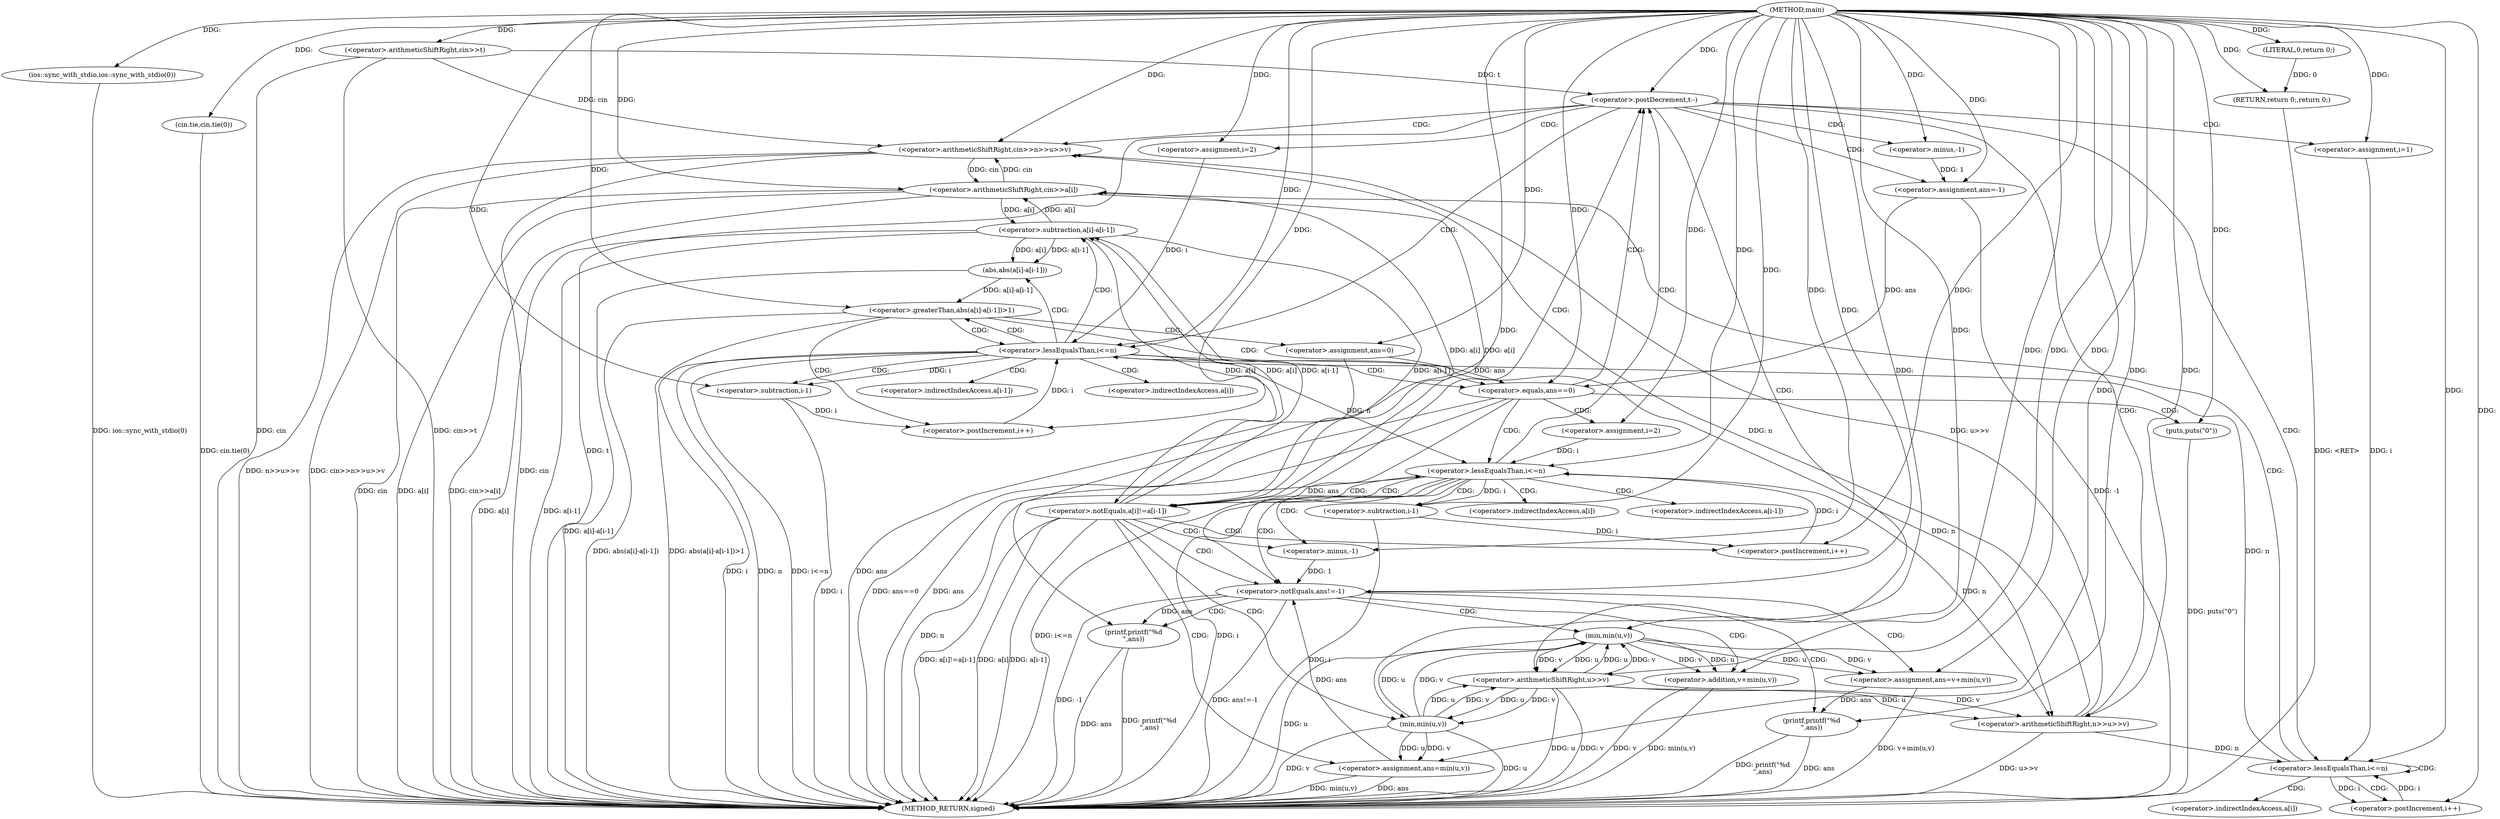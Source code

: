 digraph "main" {  
"1000101" [label = "(METHOD,main)" ]
"1000228" [label = "(METHOD_RETURN,signed)" ]
"1000103" [label = "(ios::sync_with_stdio,ios::sync_with_stdio(0))" ]
"1000105" [label = "(cin.tie,cin.tie(0))" ]
"1000107" [label = "(<operator>.arithmeticShiftRight,cin>>t)" ]
"1000226" [label = "(RETURN,return 0;,return 0;)" ]
"1000111" [label = "(<operator>.postDecrement,t--)" ]
"1000227" [label = "(LITERAL,0,return 0;)" ]
"1000114" [label = "(<operator>.arithmeticShiftRight,cin>>n>>u>>v)" ]
"1000137" [label = "(<operator>.assignment,ans=-1)" ]
"1000216" [label = "(<operator>.assignment,ans=v+min(u,v))" ]
"1000223" [label = "(printf,printf(\"%d\n\",ans))" ]
"1000123" [label = "(<operator>.assignment,i=1)" ]
"1000126" [label = "(<operator>.lessEqualsThan,i<=n)" ]
"1000129" [label = "(<operator>.postIncrement,i++)" ]
"1000131" [label = "(<operator>.arithmeticShiftRight,cin>>a[i])" ]
"1000143" [label = "(<operator>.assignment,i=2)" ]
"1000146" [label = "(<operator>.lessEqualsThan,i<=n)" ]
"1000149" [label = "(<operator>.postIncrement,i++)" ]
"1000171" [label = "(<operator>.equals,ans==0)" ]
"1000180" [label = "(<operator>.assignment,i=2)" ]
"1000183" [label = "(<operator>.lessEqualsThan,i<=n)" ]
"1000186" [label = "(<operator>.postIncrement,i++)" ]
"1000207" [label = "(<operator>.notEquals,ans!=-1)" ]
"1000116" [label = "(<operator>.arithmeticShiftRight,n>>u>>v)" ]
"1000139" [label = "(<operator>.minus,-1)" ]
"1000175" [label = "(puts,puts(\"0\"))" ]
"1000212" [label = "(printf,printf(\"%d\n\",ans))" ]
"1000218" [label = "(<operator>.addition,v+min(u,v))" ]
"1000118" [label = "(<operator>.arithmeticShiftRight,u>>v)" ]
"1000153" [label = "(<operator>.greaterThan,abs(a[i]-a[i-1])>1)" ]
"1000190" [label = "(<operator>.notEquals,a[i]!=a[i-1])" ]
"1000209" [label = "(<operator>.minus,-1)" ]
"1000220" [label = "(min,min(u,v))" ]
"1000166" [label = "(<operator>.assignment,ans=0)" ]
"1000200" [label = "(<operator>.assignment,ans=min(u,v))" ]
"1000154" [label = "(abs,abs(a[i]-a[i-1]))" ]
"1000155" [label = "(<operator>.subtraction,a[i]-a[i-1])" ]
"1000196" [label = "(<operator>.subtraction,i-1)" ]
"1000202" [label = "(min,min(u,v))" ]
"1000161" [label = "(<operator>.subtraction,i-1)" ]
"1000133" [label = "(<operator>.indirectIndexAccess,a[i])" ]
"1000191" [label = "(<operator>.indirectIndexAccess,a[i])" ]
"1000194" [label = "(<operator>.indirectIndexAccess,a[i-1])" ]
"1000156" [label = "(<operator>.indirectIndexAccess,a[i])" ]
"1000159" [label = "(<operator>.indirectIndexAccess,a[i-1])" ]
  "1000103" -> "1000228"  [ label = "DDG: ios::sync_with_stdio(0)"] 
  "1000105" -> "1000228"  [ label = "DDG: cin.tie(0)"] 
  "1000107" -> "1000228"  [ label = "DDG: cin"] 
  "1000107" -> "1000228"  [ label = "DDG: cin>>t"] 
  "1000111" -> "1000228"  [ label = "DDG: t"] 
  "1000114" -> "1000228"  [ label = "DDG: cin"] 
  "1000118" -> "1000228"  [ label = "DDG: u"] 
  "1000118" -> "1000228"  [ label = "DDG: v"] 
  "1000116" -> "1000228"  [ label = "DDG: u>>v"] 
  "1000114" -> "1000228"  [ label = "DDG: n>>u>>v"] 
  "1000114" -> "1000228"  [ label = "DDG: cin>>n>>u>>v"] 
  "1000137" -> "1000228"  [ label = "DDG: -1"] 
  "1000146" -> "1000228"  [ label = "DDG: i"] 
  "1000146" -> "1000228"  [ label = "DDG: n"] 
  "1000146" -> "1000228"  [ label = "DDG: i<=n"] 
  "1000155" -> "1000228"  [ label = "DDG: a[i]"] 
  "1000161" -> "1000228"  [ label = "DDG: i"] 
  "1000155" -> "1000228"  [ label = "DDG: a[i-1]"] 
  "1000154" -> "1000228"  [ label = "DDG: a[i]-a[i-1]"] 
  "1000153" -> "1000228"  [ label = "DDG: abs(a[i]-a[i-1])"] 
  "1000153" -> "1000228"  [ label = "DDG: abs(a[i]-a[i-1])>1"] 
  "1000166" -> "1000228"  [ label = "DDG: ans"] 
  "1000171" -> "1000228"  [ label = "DDG: ans"] 
  "1000171" -> "1000228"  [ label = "DDG: ans==0"] 
  "1000183" -> "1000228"  [ label = "DDG: i"] 
  "1000183" -> "1000228"  [ label = "DDG: n"] 
  "1000183" -> "1000228"  [ label = "DDG: i<=n"] 
  "1000190" -> "1000228"  [ label = "DDG: a[i]"] 
  "1000196" -> "1000228"  [ label = "DDG: i"] 
  "1000190" -> "1000228"  [ label = "DDG: a[i-1]"] 
  "1000190" -> "1000228"  [ label = "DDG: a[i]!=a[i-1]"] 
  "1000200" -> "1000228"  [ label = "DDG: ans"] 
  "1000202" -> "1000228"  [ label = "DDG: u"] 
  "1000202" -> "1000228"  [ label = "DDG: v"] 
  "1000200" -> "1000228"  [ label = "DDG: min(u,v)"] 
  "1000207" -> "1000228"  [ label = "DDG: -1"] 
  "1000207" -> "1000228"  [ label = "DDG: ans!=-1"] 
  "1000218" -> "1000228"  [ label = "DDG: v"] 
  "1000220" -> "1000228"  [ label = "DDG: u"] 
  "1000218" -> "1000228"  [ label = "DDG: min(u,v)"] 
  "1000216" -> "1000228"  [ label = "DDG: v+min(u,v)"] 
  "1000223" -> "1000228"  [ label = "DDG: ans"] 
  "1000223" -> "1000228"  [ label = "DDG: printf(\"%d\n\",ans)"] 
  "1000212" -> "1000228"  [ label = "DDG: ans"] 
  "1000212" -> "1000228"  [ label = "DDG: printf(\"%d\n\",ans)"] 
  "1000175" -> "1000228"  [ label = "DDG: puts(\"0\")"] 
  "1000131" -> "1000228"  [ label = "DDG: cin"] 
  "1000131" -> "1000228"  [ label = "DDG: a[i]"] 
  "1000131" -> "1000228"  [ label = "DDG: cin>>a[i]"] 
  "1000226" -> "1000228"  [ label = "DDG: <RET>"] 
  "1000227" -> "1000226"  [ label = "DDG: 0"] 
  "1000101" -> "1000226"  [ label = "DDG: "] 
  "1000101" -> "1000103"  [ label = "DDG: "] 
  "1000101" -> "1000105"  [ label = "DDG: "] 
  "1000101" -> "1000107"  [ label = "DDG: "] 
  "1000101" -> "1000227"  [ label = "DDG: "] 
  "1000107" -> "1000111"  [ label = "DDG: t"] 
  "1000101" -> "1000111"  [ label = "DDG: "] 
  "1000139" -> "1000137"  [ label = "DDG: 1"] 
  "1000220" -> "1000216"  [ label = "DDG: v"] 
  "1000220" -> "1000216"  [ label = "DDG: u"] 
  "1000101" -> "1000216"  [ label = "DDG: "] 
  "1000107" -> "1000114"  [ label = "DDG: cin"] 
  "1000131" -> "1000114"  [ label = "DDG: cin"] 
  "1000101" -> "1000114"  [ label = "DDG: "] 
  "1000116" -> "1000114"  [ label = "DDG: n"] 
  "1000116" -> "1000114"  [ label = "DDG: u>>v"] 
  "1000101" -> "1000123"  [ label = "DDG: "] 
  "1000101" -> "1000137"  [ label = "DDG: "] 
  "1000101" -> "1000143"  [ label = "DDG: "] 
  "1000101" -> "1000180"  [ label = "DDG: "] 
  "1000101" -> "1000223"  [ label = "DDG: "] 
  "1000216" -> "1000223"  [ label = "DDG: ans"] 
  "1000146" -> "1000116"  [ label = "DDG: n"] 
  "1000183" -> "1000116"  [ label = "DDG: n"] 
  "1000101" -> "1000116"  [ label = "DDG: "] 
  "1000118" -> "1000116"  [ label = "DDG: v"] 
  "1000118" -> "1000116"  [ label = "DDG: u"] 
  "1000123" -> "1000126"  [ label = "DDG: i"] 
  "1000129" -> "1000126"  [ label = "DDG: i"] 
  "1000101" -> "1000126"  [ label = "DDG: "] 
  "1000116" -> "1000126"  [ label = "DDG: n"] 
  "1000126" -> "1000129"  [ label = "DDG: i"] 
  "1000101" -> "1000129"  [ label = "DDG: "] 
  "1000114" -> "1000131"  [ label = "DDG: cin"] 
  "1000101" -> "1000131"  [ label = "DDG: "] 
  "1000155" -> "1000131"  [ label = "DDG: a[i]"] 
  "1000190" -> "1000131"  [ label = "DDG: a[i]"] 
  "1000101" -> "1000139"  [ label = "DDG: "] 
  "1000143" -> "1000146"  [ label = "DDG: i"] 
  "1000149" -> "1000146"  [ label = "DDG: i"] 
  "1000101" -> "1000146"  [ label = "DDG: "] 
  "1000126" -> "1000146"  [ label = "DDG: n"] 
  "1000161" -> "1000149"  [ label = "DDG: i"] 
  "1000101" -> "1000149"  [ label = "DDG: "] 
  "1000137" -> "1000171"  [ label = "DDG: ans"] 
  "1000166" -> "1000171"  [ label = "DDG: ans"] 
  "1000101" -> "1000171"  [ label = "DDG: "] 
  "1000180" -> "1000183"  [ label = "DDG: i"] 
  "1000186" -> "1000183"  [ label = "DDG: i"] 
  "1000101" -> "1000183"  [ label = "DDG: "] 
  "1000146" -> "1000183"  [ label = "DDG: n"] 
  "1000196" -> "1000186"  [ label = "DDG: i"] 
  "1000101" -> "1000186"  [ label = "DDG: "] 
  "1000171" -> "1000207"  [ label = "DDG: ans"] 
  "1000200" -> "1000207"  [ label = "DDG: ans"] 
  "1000101" -> "1000207"  [ label = "DDG: "] 
  "1000209" -> "1000207"  [ label = "DDG: 1"] 
  "1000220" -> "1000218"  [ label = "DDG: v"] 
  "1000101" -> "1000218"  [ label = "DDG: "] 
  "1000220" -> "1000218"  [ label = "DDG: u"] 
  "1000202" -> "1000118"  [ label = "DDG: u"] 
  "1000220" -> "1000118"  [ label = "DDG: u"] 
  "1000101" -> "1000118"  [ label = "DDG: "] 
  "1000202" -> "1000118"  [ label = "DDG: v"] 
  "1000220" -> "1000118"  [ label = "DDG: v"] 
  "1000101" -> "1000175"  [ label = "DDG: "] 
  "1000101" -> "1000209"  [ label = "DDG: "] 
  "1000101" -> "1000212"  [ label = "DDG: "] 
  "1000207" -> "1000212"  [ label = "DDG: ans"] 
  "1000118" -> "1000220"  [ label = "DDG: u"] 
  "1000202" -> "1000220"  [ label = "DDG: u"] 
  "1000101" -> "1000220"  [ label = "DDG: "] 
  "1000118" -> "1000220"  [ label = "DDG: v"] 
  "1000202" -> "1000220"  [ label = "DDG: v"] 
  "1000154" -> "1000153"  [ label = "DDG: a[i]-a[i-1]"] 
  "1000101" -> "1000153"  [ label = "DDG: "] 
  "1000101" -> "1000166"  [ label = "DDG: "] 
  "1000155" -> "1000190"  [ label = "DDG: a[i]"] 
  "1000131" -> "1000190"  [ label = "DDG: a[i]"] 
  "1000155" -> "1000190"  [ label = "DDG: a[i-1]"] 
  "1000202" -> "1000200"  [ label = "DDG: u"] 
  "1000202" -> "1000200"  [ label = "DDG: v"] 
  "1000155" -> "1000154"  [ label = "DDG: a[i]"] 
  "1000155" -> "1000154"  [ label = "DDG: a[i-1]"] 
  "1000101" -> "1000200"  [ label = "DDG: "] 
  "1000190" -> "1000155"  [ label = "DDG: a[i]"] 
  "1000131" -> "1000155"  [ label = "DDG: a[i]"] 
  "1000190" -> "1000155"  [ label = "DDG: a[i-1]"] 
  "1000183" -> "1000196"  [ label = "DDG: i"] 
  "1000101" -> "1000196"  [ label = "DDG: "] 
  "1000118" -> "1000202"  [ label = "DDG: u"] 
  "1000101" -> "1000202"  [ label = "DDG: "] 
  "1000118" -> "1000202"  [ label = "DDG: v"] 
  "1000146" -> "1000161"  [ label = "DDG: i"] 
  "1000101" -> "1000161"  [ label = "DDG: "] 
  "1000111" -> "1000139"  [ label = "CDG: "] 
  "1000111" -> "1000114"  [ label = "CDG: "] 
  "1000111" -> "1000116"  [ label = "CDG: "] 
  "1000111" -> "1000126"  [ label = "CDG: "] 
  "1000111" -> "1000123"  [ label = "CDG: "] 
  "1000111" -> "1000146"  [ label = "CDG: "] 
  "1000111" -> "1000118"  [ label = "CDG: "] 
  "1000111" -> "1000143"  [ label = "CDG: "] 
  "1000111" -> "1000137"  [ label = "CDG: "] 
  "1000126" -> "1000133"  [ label = "CDG: "] 
  "1000126" -> "1000126"  [ label = "CDG: "] 
  "1000126" -> "1000131"  [ label = "CDG: "] 
  "1000126" -> "1000129"  [ label = "CDG: "] 
  "1000146" -> "1000156"  [ label = "CDG: "] 
  "1000146" -> "1000161"  [ label = "CDG: "] 
  "1000146" -> "1000154"  [ label = "CDG: "] 
  "1000146" -> "1000153"  [ label = "CDG: "] 
  "1000146" -> "1000159"  [ label = "CDG: "] 
  "1000146" -> "1000155"  [ label = "CDG: "] 
  "1000146" -> "1000171"  [ label = "CDG: "] 
  "1000171" -> "1000180"  [ label = "CDG: "] 
  "1000171" -> "1000183"  [ label = "CDG: "] 
  "1000171" -> "1000175"  [ label = "CDG: "] 
  "1000171" -> "1000111"  [ label = "CDG: "] 
  "1000183" -> "1000191"  [ label = "CDG: "] 
  "1000183" -> "1000190"  [ label = "CDG: "] 
  "1000183" -> "1000194"  [ label = "CDG: "] 
  "1000183" -> "1000196"  [ label = "CDG: "] 
  "1000183" -> "1000207"  [ label = "CDG: "] 
  "1000183" -> "1000111"  [ label = "CDG: "] 
  "1000183" -> "1000209"  [ label = "CDG: "] 
  "1000207" -> "1000216"  [ label = "CDG: "] 
  "1000207" -> "1000220"  [ label = "CDG: "] 
  "1000207" -> "1000212"  [ label = "CDG: "] 
  "1000207" -> "1000218"  [ label = "CDG: "] 
  "1000207" -> "1000223"  [ label = "CDG: "] 
  "1000153" -> "1000166"  [ label = "CDG: "] 
  "1000153" -> "1000149"  [ label = "CDG: "] 
  "1000153" -> "1000146"  [ label = "CDG: "] 
  "1000153" -> "1000171"  [ label = "CDG: "] 
  "1000190" -> "1000200"  [ label = "CDG: "] 
  "1000190" -> "1000183"  [ label = "CDG: "] 
  "1000190" -> "1000186"  [ label = "CDG: "] 
  "1000190" -> "1000202"  [ label = "CDG: "] 
  "1000190" -> "1000207"  [ label = "CDG: "] 
  "1000190" -> "1000111"  [ label = "CDG: "] 
  "1000190" -> "1000209"  [ label = "CDG: "] 
}
